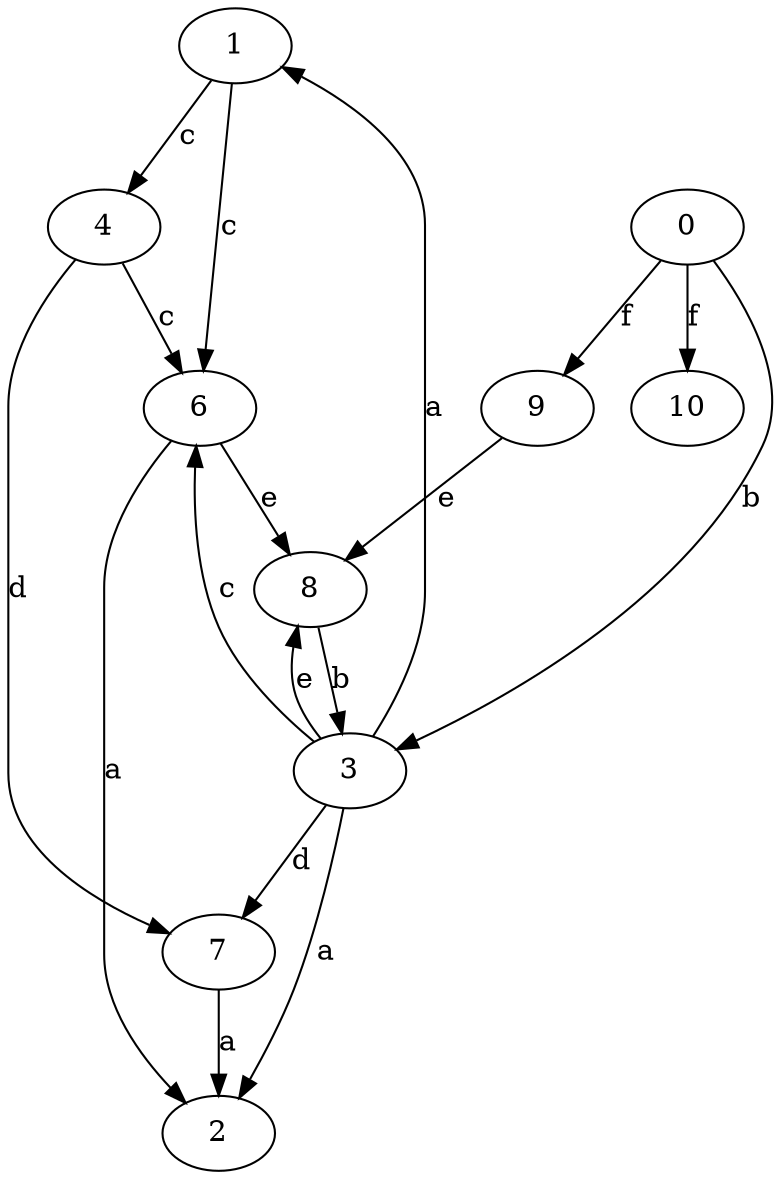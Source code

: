 strict digraph  {
1;
2;
0;
3;
4;
6;
7;
8;
9;
10;
1 -> 4  [label=c];
1 -> 6  [label=c];
0 -> 3  [label=b];
0 -> 9  [label=f];
0 -> 10  [label=f];
3 -> 1  [label=a];
3 -> 2  [label=a];
3 -> 6  [label=c];
3 -> 7  [label=d];
3 -> 8  [label=e];
4 -> 6  [label=c];
4 -> 7  [label=d];
6 -> 2  [label=a];
6 -> 8  [label=e];
7 -> 2  [label=a];
8 -> 3  [label=b];
9 -> 8  [label=e];
}
